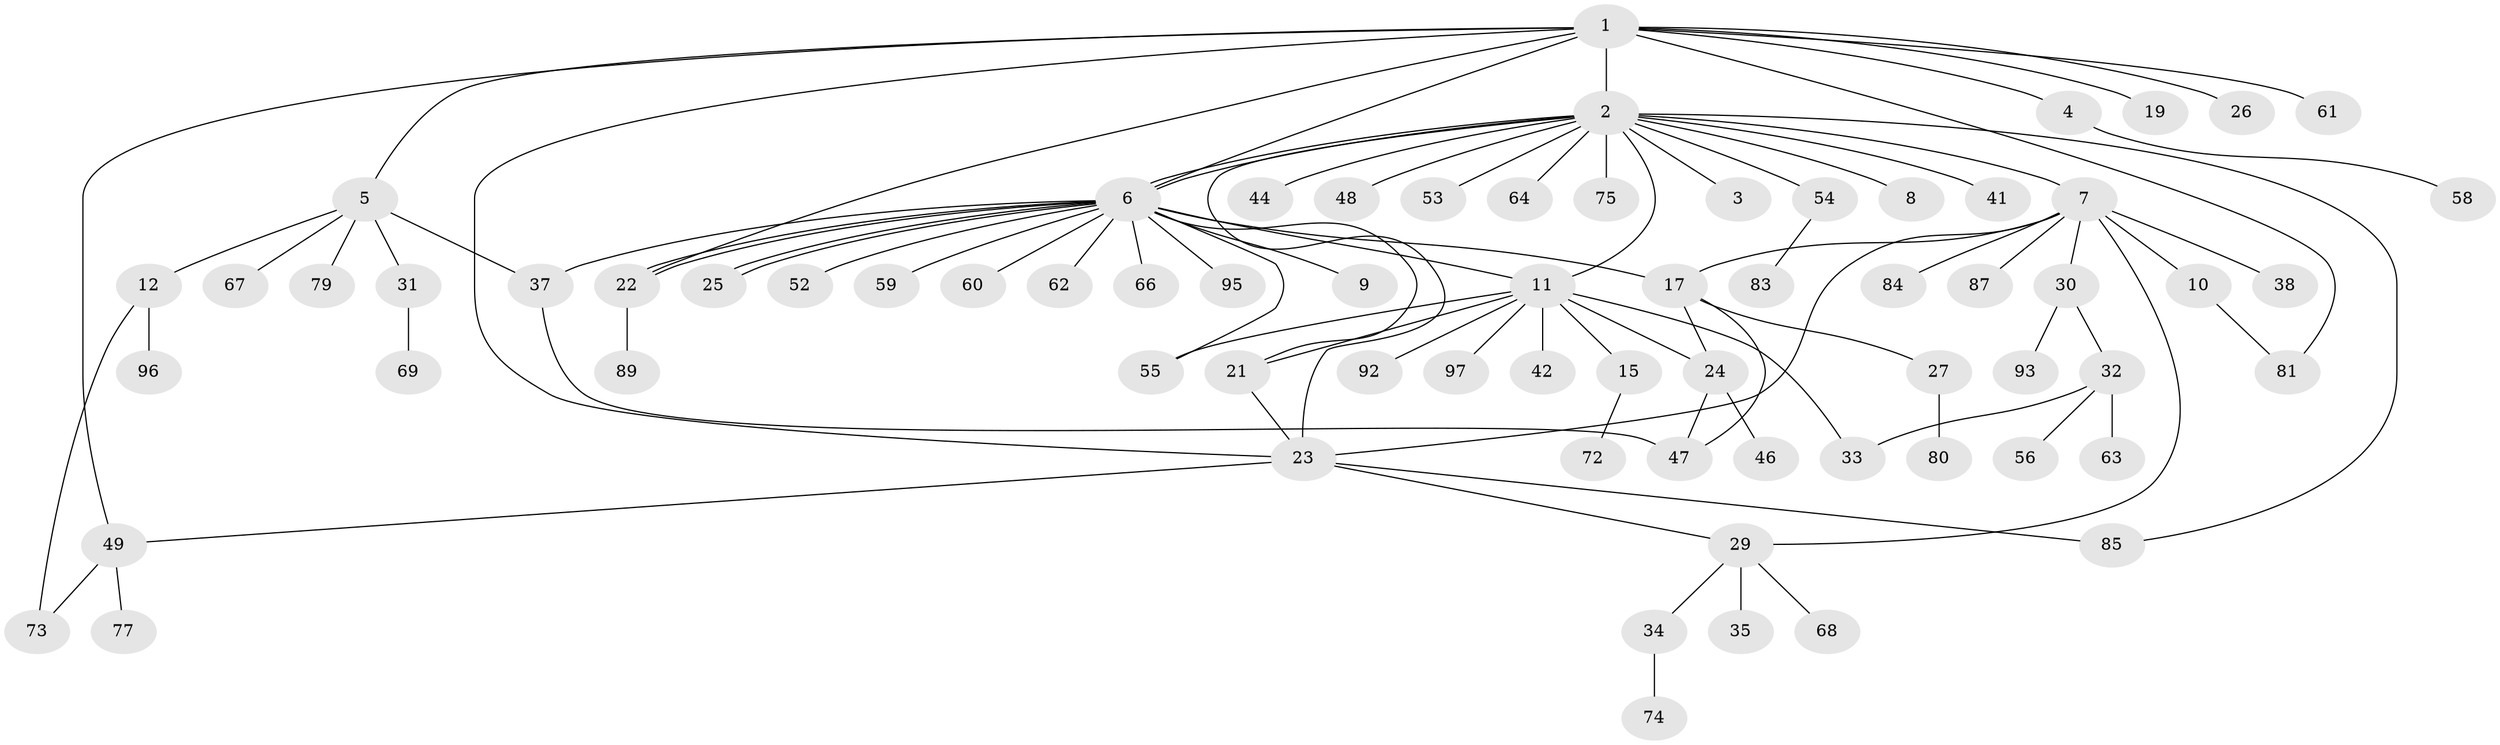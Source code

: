 // original degree distribution, {13: 0.010309278350515464, 17: 0.010309278350515464, 2: 0.2268041237113402, 7: 0.020618556701030927, 19: 0.010309278350515464, 9: 0.010309278350515464, 1: 0.5360824742268041, 3: 0.07216494845360824, 11: 0.010309278350515464, 4: 0.07216494845360824, 6: 0.020618556701030927}
// Generated by graph-tools (version 1.1) at 2025/11/02/27/25 16:11:10]
// undirected, 72 vertices, 93 edges
graph export_dot {
graph [start="1"]
  node [color=gray90,style=filled];
  1 [super="+39"];
  2 [super="+36"];
  3 [super="+43"];
  4;
  5 [super="+28"];
  6 [super="+18"];
  7 [super="+82"];
  8;
  9 [super="+14"];
  10 [super="+50"];
  11 [super="+78"];
  12 [super="+13"];
  15 [super="+16"];
  17 [super="+20"];
  19;
  21;
  22;
  23 [super="+45"];
  24;
  25;
  26;
  27 [super="+71"];
  29 [super="+76"];
  30 [super="+51"];
  31 [super="+90"];
  32;
  33 [super="+57"];
  34 [super="+40"];
  35;
  37;
  38;
  41 [super="+86"];
  42;
  44;
  46;
  47 [super="+88"];
  48;
  49 [super="+70"];
  52;
  53;
  54;
  55;
  56 [super="+65"];
  58;
  59 [super="+91"];
  60;
  61;
  62;
  63;
  64;
  66;
  67;
  68;
  69;
  72;
  73;
  74;
  75;
  77;
  79;
  80;
  81 [super="+94"];
  83;
  84;
  85;
  87;
  89;
  92;
  93;
  95;
  96;
  97;
  1 -- 2 [weight=2];
  1 -- 4;
  1 -- 5;
  1 -- 6;
  1 -- 19;
  1 -- 22;
  1 -- 23;
  1 -- 26;
  1 -- 61;
  1 -- 81;
  1 -- 49;
  2 -- 3;
  2 -- 6;
  2 -- 6;
  2 -- 7;
  2 -- 8;
  2 -- 11;
  2 -- 23;
  2 -- 41;
  2 -- 44;
  2 -- 48;
  2 -- 53;
  2 -- 54;
  2 -- 64;
  2 -- 75;
  2 -- 85;
  4 -- 58;
  5 -- 12;
  5 -- 31;
  5 -- 37;
  5 -- 67;
  5 -- 79;
  6 -- 9;
  6 -- 11;
  6 -- 17;
  6 -- 21;
  6 -- 22;
  6 -- 22;
  6 -- 25;
  6 -- 25;
  6 -- 37;
  6 -- 52;
  6 -- 55;
  6 -- 59;
  6 -- 62;
  6 -- 66;
  6 -- 95;
  6 -- 60;
  7 -- 10;
  7 -- 23;
  7 -- 29;
  7 -- 30;
  7 -- 38;
  7 -- 84;
  7 -- 87;
  7 -- 17;
  10 -- 81;
  11 -- 15;
  11 -- 21;
  11 -- 24;
  11 -- 33;
  11 -- 42;
  11 -- 55;
  11 -- 92;
  11 -- 97;
  12 -- 73;
  12 -- 96;
  15 -- 72;
  17 -- 24;
  17 -- 27;
  17 -- 47 [weight=2];
  21 -- 23;
  22 -- 89;
  23 -- 29;
  23 -- 49;
  23 -- 85;
  24 -- 46;
  24 -- 47;
  27 -- 80;
  29 -- 34;
  29 -- 35;
  29 -- 68;
  30 -- 32;
  30 -- 93;
  31 -- 69;
  32 -- 56;
  32 -- 63;
  32 -- 33;
  34 -- 74;
  37 -- 47;
  49 -- 73;
  49 -- 77;
  54 -- 83;
}
